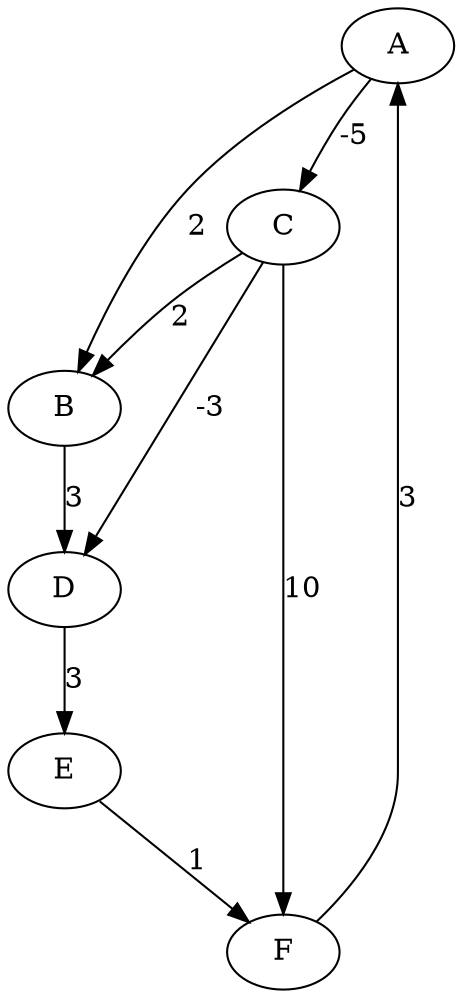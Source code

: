 digraph{
A [fillcolor=white, style=filled];
B [fillcolor=white, style=filled];
C [fillcolor=white, style=filled];
D [fillcolor=white, style=filled];
E [fillcolor=white, style=filled];
F [fillcolor=white, style=filled];
A -> B [weight = 2,label = 2];
A -> C [weight = -5,label = -5];
B -> D [weight = 3,label = 3];
C -> B [weight = 2,label = 2];
C -> D [weight = -3,label = -3];
C -> F [weight = 10,label = 10];
D -> E [weight = 3,label = 3];
F -> A [weight = 3,label = 3];
E -> F [weight = 1,label = 1];
}
